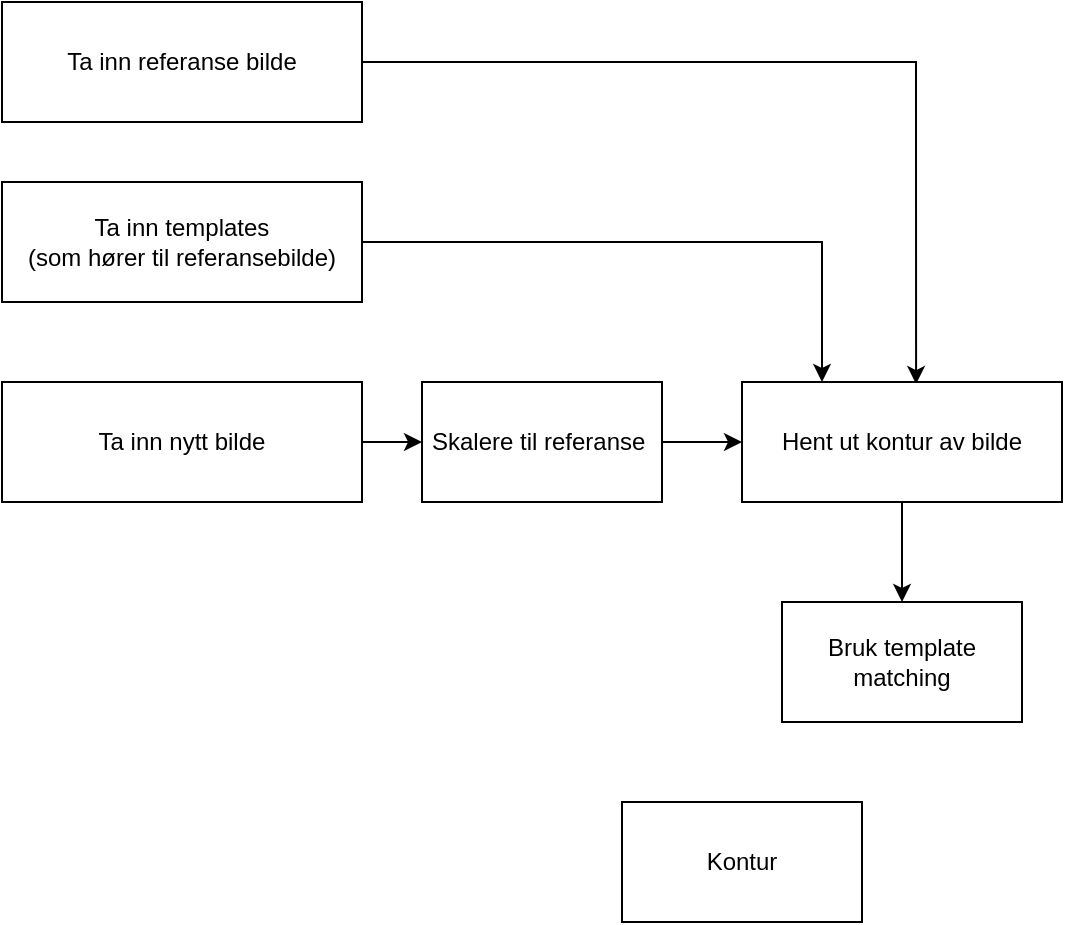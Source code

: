 <mxfile version="14.2.7" type="github">
  <diagram id="ZGgq6k-ltOVmovlfIZoH" name="Page-1">
    <mxGraphModel dx="1422" dy="762" grid="1" gridSize="10" guides="1" tooltips="1" connect="1" arrows="1" fold="1" page="1" pageScale="1" pageWidth="827" pageHeight="1169" math="0" shadow="0">
      <root>
        <mxCell id="0" />
        <mxCell id="1" parent="0" />
        <mxCell id="SkGkPnIFWxc_dyA8LWUv-10" value="" style="edgeStyle=orthogonalEdgeStyle;rounded=0;orthogonalLoop=1;jettySize=auto;html=1;" edge="1" parent="1" source="SkGkPnIFWxc_dyA8LWUv-1" target="SkGkPnIFWxc_dyA8LWUv-9">
          <mxGeometry relative="1" as="geometry" />
        </mxCell>
        <mxCell id="SkGkPnIFWxc_dyA8LWUv-1" value="Ta inn nytt bilde" style="rounded=0;whiteSpace=wrap;html=1;" vertex="1" parent="1">
          <mxGeometry x="30" y="250" width="180" height="60" as="geometry" />
        </mxCell>
        <mxCell id="SkGkPnIFWxc_dyA8LWUv-13" style="edgeStyle=orthogonalEdgeStyle;rounded=0;orthogonalLoop=1;jettySize=auto;html=1;entryX=0.544;entryY=0.017;entryDx=0;entryDy=0;entryPerimeter=0;" edge="1" parent="1" source="SkGkPnIFWxc_dyA8LWUv-2" target="SkGkPnIFWxc_dyA8LWUv-4">
          <mxGeometry relative="1" as="geometry" />
        </mxCell>
        <mxCell id="SkGkPnIFWxc_dyA8LWUv-2" value="Ta inn referanse bilde&lt;br&gt;" style="rounded=0;whiteSpace=wrap;html=1;" vertex="1" parent="1">
          <mxGeometry x="30" y="60" width="180" height="60" as="geometry" />
        </mxCell>
        <mxCell id="SkGkPnIFWxc_dyA8LWUv-12" style="edgeStyle=orthogonalEdgeStyle;rounded=0;orthogonalLoop=1;jettySize=auto;html=1;entryX=0.25;entryY=0;entryDx=0;entryDy=0;" edge="1" parent="1" source="SkGkPnIFWxc_dyA8LWUv-3" target="SkGkPnIFWxc_dyA8LWUv-4">
          <mxGeometry relative="1" as="geometry" />
        </mxCell>
        <mxCell id="SkGkPnIFWxc_dyA8LWUv-3" value="Ta inn templates &lt;br&gt;(som hører til referansebilde)" style="rounded=0;whiteSpace=wrap;html=1;" vertex="1" parent="1">
          <mxGeometry x="30" y="150" width="180" height="60" as="geometry" />
        </mxCell>
        <mxCell id="SkGkPnIFWxc_dyA8LWUv-16" style="edgeStyle=orthogonalEdgeStyle;rounded=0;orthogonalLoop=1;jettySize=auto;html=1;entryX=0.5;entryY=0;entryDx=0;entryDy=0;" edge="1" parent="1" source="SkGkPnIFWxc_dyA8LWUv-4" target="SkGkPnIFWxc_dyA8LWUv-15">
          <mxGeometry relative="1" as="geometry" />
        </mxCell>
        <mxCell id="SkGkPnIFWxc_dyA8LWUv-4" value="Hent ut kontur av bilde" style="whiteSpace=wrap;html=1;" vertex="1" parent="1">
          <mxGeometry x="400" y="250" width="160" height="60" as="geometry" />
        </mxCell>
        <mxCell id="SkGkPnIFWxc_dyA8LWUv-11" style="edgeStyle=orthogonalEdgeStyle;rounded=0;orthogonalLoop=1;jettySize=auto;html=1;entryX=0;entryY=0.5;entryDx=0;entryDy=0;" edge="1" parent="1" source="SkGkPnIFWxc_dyA8LWUv-9" target="SkGkPnIFWxc_dyA8LWUv-4">
          <mxGeometry relative="1" as="geometry" />
        </mxCell>
        <mxCell id="SkGkPnIFWxc_dyA8LWUv-9" value="Skalere til referanse&amp;nbsp;" style="whiteSpace=wrap;html=1;" vertex="1" parent="1">
          <mxGeometry x="240" y="250" width="120" height="60" as="geometry" />
        </mxCell>
        <mxCell id="SkGkPnIFWxc_dyA8LWUv-15" value="Bruk template matching" style="whiteSpace=wrap;html=1;" vertex="1" parent="1">
          <mxGeometry x="420" y="360" width="120" height="60" as="geometry" />
        </mxCell>
        <mxCell id="SkGkPnIFWxc_dyA8LWUv-17" value="Kontur" style="whiteSpace=wrap;html=1;" vertex="1" parent="1">
          <mxGeometry x="340" y="460" width="120" height="60" as="geometry" />
        </mxCell>
      </root>
    </mxGraphModel>
  </diagram>
</mxfile>

